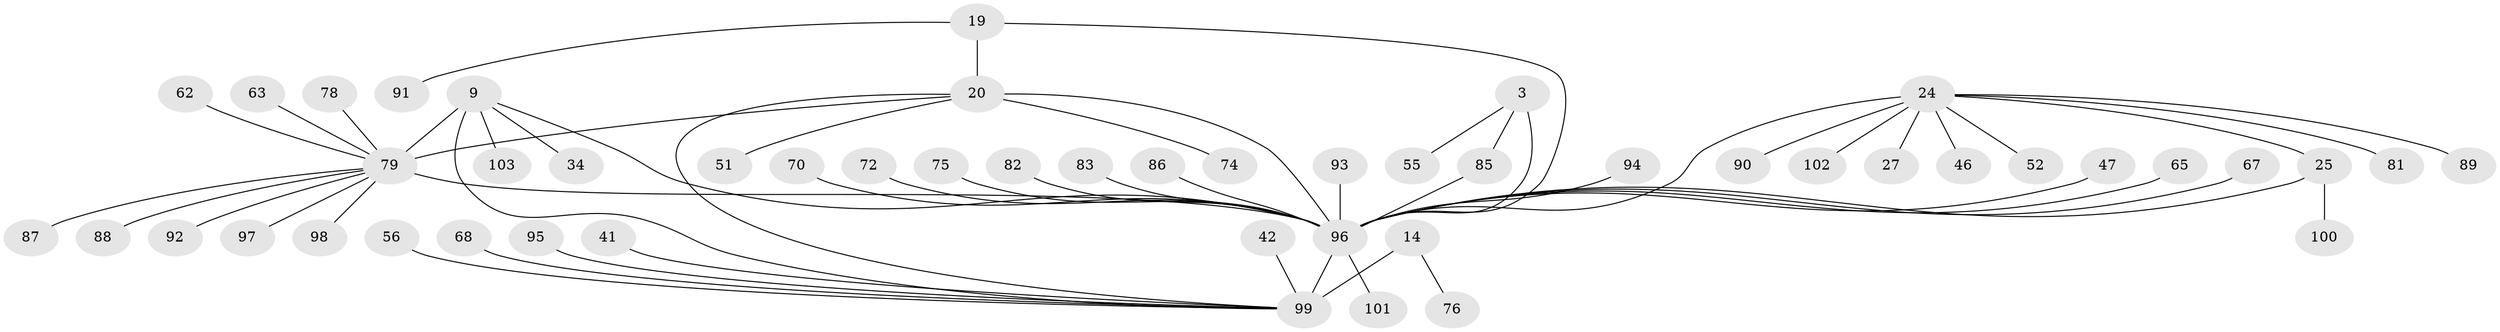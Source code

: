 // original degree distribution, {8: 0.02912621359223301, 5: 0.04854368932038835, 7: 0.038834951456310676, 6: 0.02912621359223301, 13: 0.009708737864077669, 11: 0.019417475728155338, 4: 0.038834951456310676, 9: 0.009708737864077669, 12: 0.019417475728155338, 10: 0.009708737864077669, 3: 0.05825242718446602, 1: 0.5339805825242718, 2: 0.1553398058252427}
// Generated by graph-tools (version 1.1) at 2025/02/03/05/25 17:02:44]
// undirected, 51 vertices, 57 edges
graph export_dot {
graph [start="1"]
  node [color=gray90,style=filled];
  3 [super="+2"];
  9 [super="+6"];
  14 [super="+11"];
  19 [super="+16"];
  20 [super="+18"];
  24 [super="+21"];
  25 [super="+22"];
  27;
  34;
  41;
  42;
  46;
  47;
  51;
  52;
  55 [super="+53"];
  56 [super="+48"];
  62;
  63;
  65;
  67;
  68 [super="+59"];
  70;
  72;
  74;
  75 [super="+61"];
  76;
  78;
  79 [super="+10+33+38+40+45+49+54"];
  81 [super="+77"];
  82;
  83;
  85 [super="+30"];
  86;
  87;
  88;
  89;
  90;
  91;
  92;
  93 [super="+80"];
  94 [super="+60"];
  95;
  96 [super="+84+57+69+29+64"];
  97;
  98;
  99 [super="+73+15"];
  100;
  101;
  102;
  103;
  3 -- 85;
  3 -- 55;
  3 -- 96 [weight=6];
  9 -- 34;
  9 -- 103;
  9 -- 96;
  9 -- 79 [weight=6];
  9 -- 99;
  14 -- 76;
  14 -- 99 [weight=6];
  19 -- 20 [weight=4];
  19 -- 91;
  19 -- 96 [weight=2];
  20 -- 51;
  20 -- 74;
  20 -- 79;
  20 -- 96 [weight=2];
  20 -- 99 [weight=2];
  24 -- 25 [weight=4];
  24 -- 46;
  24 -- 96 [weight=5];
  24 -- 102;
  24 -- 89;
  24 -- 52;
  24 -- 90;
  24 -- 27;
  24 -- 81;
  25 -- 100;
  25 -- 96 [weight=2];
  41 -- 99;
  42 -- 99;
  47 -- 96;
  56 -- 99;
  62 -- 79;
  63 -- 79;
  65 -- 96;
  67 -- 96;
  68 -- 99;
  70 -- 96;
  72 -- 96;
  75 -- 96;
  78 -- 79;
  79 -- 87;
  79 -- 88;
  79 -- 92;
  79 -- 96 [weight=4];
  79 -- 97;
  79 -- 98;
  82 -- 96;
  83 -- 96;
  85 -- 96;
  86 -- 96;
  93 -- 96;
  94 -- 96;
  95 -- 99;
  96 -- 101;
  96 -- 99 [weight=4];
}
